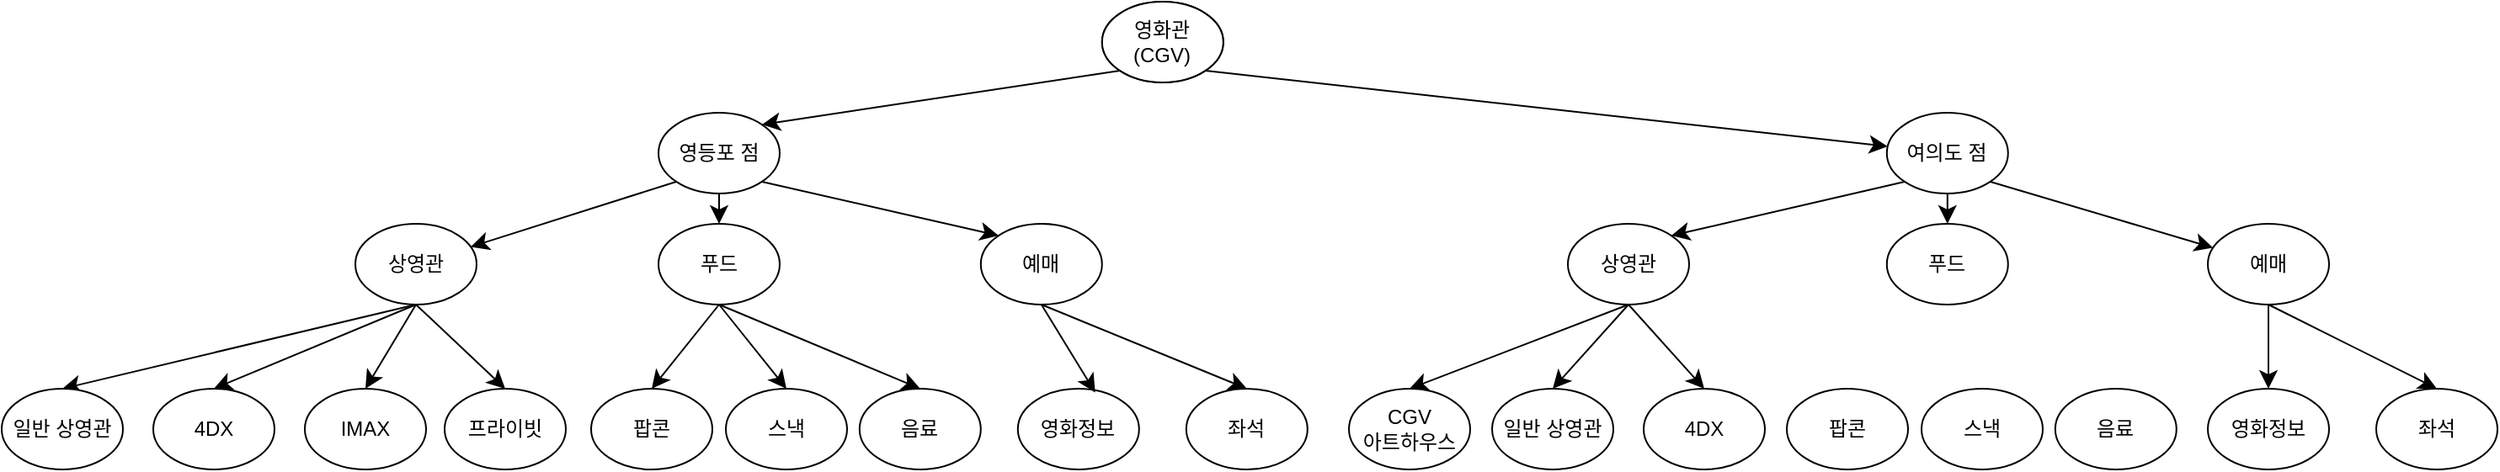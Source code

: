 <mxfile version="26.1.3">
  <diagram id="C5RBs43oDa-KdzZeNtuy" name="Page-1">
    <mxGraphModel dx="2544" dy="1036" grid="1" gridSize="10" guides="1" tooltips="1" connect="1" arrows="1" fold="1" page="1" pageScale="1" pageWidth="827" pageHeight="1169" math="0" shadow="0">
      <root>
        <mxCell id="WIyWlLk6GJQsqaUBKTNV-0" />
        <mxCell id="WIyWlLk6GJQsqaUBKTNV-1" parent="WIyWlLk6GJQsqaUBKTNV-0" />
        <mxCell id="2KHYEN3B9HOBNsR7ACnq-0" value="" style="ellipse;whiteSpace=wrap;html=1;" vertex="1" parent="WIyWlLk6GJQsqaUBKTNV-1">
          <mxGeometry x="-436.6" y="20" width="72" height="48" as="geometry" />
        </mxCell>
        <mxCell id="2KHYEN3B9HOBNsR7ACnq-12" style="edgeStyle=none;curved=1;rounded=0;orthogonalLoop=1;jettySize=auto;html=1;exitX=0;exitY=1;exitDx=0;exitDy=0;entryX=1;entryY=0;entryDx=0;entryDy=0;fontSize=12;startSize=8;endSize=8;" edge="1" parent="WIyWlLk6GJQsqaUBKTNV-1" source="2KHYEN3B9HOBNsR7ACnq-1" target="2KHYEN3B9HOBNsR7ACnq-3">
          <mxGeometry relative="1" as="geometry" />
        </mxCell>
        <mxCell id="2KHYEN3B9HOBNsR7ACnq-13" style="edgeStyle=none;curved=1;rounded=0;orthogonalLoop=1;jettySize=auto;html=1;exitX=1;exitY=1;exitDx=0;exitDy=0;fontSize=12;startSize=8;endSize=8;" edge="1" parent="WIyWlLk6GJQsqaUBKTNV-1" source="2KHYEN3B9HOBNsR7ACnq-1" target="2KHYEN3B9HOBNsR7ACnq-2">
          <mxGeometry relative="1" as="geometry">
            <mxPoint x="-53.367" y="60.715" as="sourcePoint" />
          </mxGeometry>
        </mxCell>
        <mxCell id="2KHYEN3B9HOBNsR7ACnq-1" value="영화관&lt;div&gt;(CGV)&lt;/div&gt;" style="ellipse;whiteSpace=wrap;html=1;" vertex="1" parent="WIyWlLk6GJQsqaUBKTNV-1">
          <mxGeometry x="-436.6" y="20" width="72" height="48" as="geometry" />
        </mxCell>
        <mxCell id="2KHYEN3B9HOBNsR7ACnq-14" style="edgeStyle=none;curved=1;rounded=0;orthogonalLoop=1;jettySize=auto;html=1;exitX=1;exitY=1;exitDx=0;exitDy=0;fontSize=12;startSize=8;endSize=8;" edge="1" parent="WIyWlLk6GJQsqaUBKTNV-1" source="2KHYEN3B9HOBNsR7ACnq-2" target="2KHYEN3B9HOBNsR7ACnq-9">
          <mxGeometry relative="1" as="geometry" />
        </mxCell>
        <mxCell id="2KHYEN3B9HOBNsR7ACnq-15" style="edgeStyle=none;curved=1;rounded=0;orthogonalLoop=1;jettySize=auto;html=1;exitX=0;exitY=1;exitDx=0;exitDy=0;entryX=1;entryY=0;entryDx=0;entryDy=0;fontSize=12;startSize=8;endSize=8;" edge="1" parent="WIyWlLk6GJQsqaUBKTNV-1" source="2KHYEN3B9HOBNsR7ACnq-2" target="2KHYEN3B9HOBNsR7ACnq-7">
          <mxGeometry relative="1" as="geometry" />
        </mxCell>
        <mxCell id="2KHYEN3B9HOBNsR7ACnq-18" style="edgeStyle=none;curved=1;rounded=0;orthogonalLoop=1;jettySize=auto;html=1;exitX=0.5;exitY=1;exitDx=0;exitDy=0;entryX=0.5;entryY=0;entryDx=0;entryDy=0;fontSize=12;startSize=8;endSize=8;" edge="1" parent="WIyWlLk6GJQsqaUBKTNV-1" source="2KHYEN3B9HOBNsR7ACnq-2" target="2KHYEN3B9HOBNsR7ACnq-8">
          <mxGeometry relative="1" as="geometry" />
        </mxCell>
        <mxCell id="2KHYEN3B9HOBNsR7ACnq-2" value="여의도 점" style="ellipse;whiteSpace=wrap;html=1;" vertex="1" parent="WIyWlLk6GJQsqaUBKTNV-1">
          <mxGeometry x="29.4" y="86" width="72" height="48" as="geometry" />
        </mxCell>
        <mxCell id="2KHYEN3B9HOBNsR7ACnq-11" style="edgeStyle=none;curved=1;rounded=0;orthogonalLoop=1;jettySize=auto;html=1;exitX=0;exitY=1;exitDx=0;exitDy=0;fontSize=12;startSize=8;endSize=8;" edge="1" parent="WIyWlLk6GJQsqaUBKTNV-1" source="2KHYEN3B9HOBNsR7ACnq-3" target="2KHYEN3B9HOBNsR7ACnq-4">
          <mxGeometry relative="1" as="geometry" />
        </mxCell>
        <mxCell id="2KHYEN3B9HOBNsR7ACnq-16" style="edgeStyle=none;curved=1;rounded=0;orthogonalLoop=1;jettySize=auto;html=1;exitX=1;exitY=1;exitDx=0;exitDy=0;entryX=0;entryY=0;entryDx=0;entryDy=0;fontSize=12;startSize=8;endSize=8;" edge="1" parent="WIyWlLk6GJQsqaUBKTNV-1" source="2KHYEN3B9HOBNsR7ACnq-3" target="2KHYEN3B9HOBNsR7ACnq-6">
          <mxGeometry relative="1" as="geometry" />
        </mxCell>
        <mxCell id="2KHYEN3B9HOBNsR7ACnq-17" style="edgeStyle=none;curved=1;rounded=0;orthogonalLoop=1;jettySize=auto;html=1;exitX=0.5;exitY=1;exitDx=0;exitDy=0;entryX=0.5;entryY=0;entryDx=0;entryDy=0;fontSize=12;startSize=8;endSize=8;" edge="1" parent="WIyWlLk6GJQsqaUBKTNV-1" source="2KHYEN3B9HOBNsR7ACnq-3" target="2KHYEN3B9HOBNsR7ACnq-5">
          <mxGeometry relative="1" as="geometry" />
        </mxCell>
        <mxCell id="2KHYEN3B9HOBNsR7ACnq-3" value="영등포 점" style="ellipse;whiteSpace=wrap;html=1;" vertex="1" parent="WIyWlLk6GJQsqaUBKTNV-1">
          <mxGeometry x="-700" y="86" width="72" height="48" as="geometry" />
        </mxCell>
        <mxCell id="2KHYEN3B9HOBNsR7ACnq-24" style="edgeStyle=none;curved=1;rounded=0;orthogonalLoop=1;jettySize=auto;html=1;exitX=0.5;exitY=1;exitDx=0;exitDy=0;entryX=0.5;entryY=0;entryDx=0;entryDy=0;fontSize=12;startSize=8;endSize=8;" edge="1" parent="WIyWlLk6GJQsqaUBKTNV-1" source="2KHYEN3B9HOBNsR7ACnq-4" target="2KHYEN3B9HOBNsR7ACnq-22">
          <mxGeometry relative="1" as="geometry" />
        </mxCell>
        <mxCell id="2KHYEN3B9HOBNsR7ACnq-25" style="edgeStyle=none;curved=1;rounded=0;orthogonalLoop=1;jettySize=auto;html=1;exitX=0.5;exitY=1;exitDx=0;exitDy=0;entryX=0.5;entryY=0;entryDx=0;entryDy=0;fontSize=12;startSize=8;endSize=8;" edge="1" parent="WIyWlLk6GJQsqaUBKTNV-1" source="2KHYEN3B9HOBNsR7ACnq-4" target="2KHYEN3B9HOBNsR7ACnq-23">
          <mxGeometry relative="1" as="geometry" />
        </mxCell>
        <mxCell id="2KHYEN3B9HOBNsR7ACnq-26" style="edgeStyle=none;curved=1;rounded=0;orthogonalLoop=1;jettySize=auto;html=1;exitX=0.5;exitY=1;exitDx=0;exitDy=0;entryX=0.5;entryY=0;entryDx=0;entryDy=0;fontSize=12;startSize=8;endSize=8;" edge="1" parent="WIyWlLk6GJQsqaUBKTNV-1" source="2KHYEN3B9HOBNsR7ACnq-4" target="2KHYEN3B9HOBNsR7ACnq-20">
          <mxGeometry relative="1" as="geometry" />
        </mxCell>
        <mxCell id="2KHYEN3B9HOBNsR7ACnq-27" style="edgeStyle=none;curved=1;rounded=0;orthogonalLoop=1;jettySize=auto;html=1;exitX=0.5;exitY=1;exitDx=0;exitDy=0;entryX=0.5;entryY=0;entryDx=0;entryDy=0;fontSize=12;startSize=8;endSize=8;" edge="1" parent="WIyWlLk6GJQsqaUBKTNV-1" source="2KHYEN3B9HOBNsR7ACnq-4" target="2KHYEN3B9HOBNsR7ACnq-21">
          <mxGeometry relative="1" as="geometry" />
        </mxCell>
        <mxCell id="2KHYEN3B9HOBNsR7ACnq-4" value="상영관" style="ellipse;whiteSpace=wrap;html=1;" vertex="1" parent="WIyWlLk6GJQsqaUBKTNV-1">
          <mxGeometry x="-880" y="152" width="72" height="48" as="geometry" />
        </mxCell>
        <mxCell id="2KHYEN3B9HOBNsR7ACnq-49" style="edgeStyle=none;curved=1;rounded=0;orthogonalLoop=1;jettySize=auto;html=1;exitX=0.5;exitY=1;exitDx=0;exitDy=0;entryX=0.5;entryY=0;entryDx=0;entryDy=0;fontSize=12;startSize=8;endSize=8;" edge="1" parent="WIyWlLk6GJQsqaUBKTNV-1" source="2KHYEN3B9HOBNsR7ACnq-5" target="2KHYEN3B9HOBNsR7ACnq-46">
          <mxGeometry relative="1" as="geometry" />
        </mxCell>
        <mxCell id="2KHYEN3B9HOBNsR7ACnq-50" style="edgeStyle=none;curved=1;rounded=0;orthogonalLoop=1;jettySize=auto;html=1;exitX=0.5;exitY=1;exitDx=0;exitDy=0;entryX=0.5;entryY=0;entryDx=0;entryDy=0;fontSize=12;startSize=8;endSize=8;" edge="1" parent="WIyWlLk6GJQsqaUBKTNV-1" source="2KHYEN3B9HOBNsR7ACnq-5" target="2KHYEN3B9HOBNsR7ACnq-47">
          <mxGeometry relative="1" as="geometry" />
        </mxCell>
        <mxCell id="2KHYEN3B9HOBNsR7ACnq-51" style="edgeStyle=none;curved=1;rounded=0;orthogonalLoop=1;jettySize=auto;html=1;exitX=0.5;exitY=1;exitDx=0;exitDy=0;entryX=0.5;entryY=0;entryDx=0;entryDy=0;fontSize=12;startSize=8;endSize=8;" edge="1" parent="WIyWlLk6GJQsqaUBKTNV-1" source="2KHYEN3B9HOBNsR7ACnq-5" target="2KHYEN3B9HOBNsR7ACnq-48">
          <mxGeometry relative="1" as="geometry" />
        </mxCell>
        <mxCell id="2KHYEN3B9HOBNsR7ACnq-5" value="푸드" style="ellipse;whiteSpace=wrap;html=1;" vertex="1" parent="WIyWlLk6GJQsqaUBKTNV-1">
          <mxGeometry x="-700" y="152" width="72" height="48" as="geometry" />
        </mxCell>
        <mxCell id="2KHYEN3B9HOBNsR7ACnq-38" style="edgeStyle=none;curved=1;rounded=0;orthogonalLoop=1;jettySize=auto;html=1;exitX=0.5;exitY=1;exitDx=0;exitDy=0;entryX=0.5;entryY=0;entryDx=0;entryDy=0;fontSize=12;startSize=8;endSize=8;" edge="1" parent="WIyWlLk6GJQsqaUBKTNV-1" source="2KHYEN3B9HOBNsR7ACnq-6" target="2KHYEN3B9HOBNsR7ACnq-37">
          <mxGeometry relative="1" as="geometry" />
        </mxCell>
        <mxCell id="2KHYEN3B9HOBNsR7ACnq-6" value="예매" style="ellipse;whiteSpace=wrap;html=1;" vertex="1" parent="WIyWlLk6GJQsqaUBKTNV-1">
          <mxGeometry x="-508.6" y="152" width="72" height="48" as="geometry" />
        </mxCell>
        <mxCell id="2KHYEN3B9HOBNsR7ACnq-34" style="edgeStyle=none;curved=1;rounded=0;orthogonalLoop=1;jettySize=auto;html=1;exitX=0.5;exitY=1;exitDx=0;exitDy=0;entryX=0.5;entryY=0;entryDx=0;entryDy=0;fontSize=12;startSize=8;endSize=8;" edge="1" parent="WIyWlLk6GJQsqaUBKTNV-1" source="2KHYEN3B9HOBNsR7ACnq-7" target="2KHYEN3B9HOBNsR7ACnq-28">
          <mxGeometry relative="1" as="geometry" />
        </mxCell>
        <mxCell id="2KHYEN3B9HOBNsR7ACnq-35" style="edgeStyle=none;curved=1;rounded=0;orthogonalLoop=1;jettySize=auto;html=1;exitX=0.5;exitY=1;exitDx=0;exitDy=0;entryX=0.5;entryY=0;entryDx=0;entryDy=0;fontSize=12;startSize=8;endSize=8;" edge="1" parent="WIyWlLk6GJQsqaUBKTNV-1" source="2KHYEN3B9HOBNsR7ACnq-7" target="2KHYEN3B9HOBNsR7ACnq-29">
          <mxGeometry relative="1" as="geometry" />
        </mxCell>
        <mxCell id="2KHYEN3B9HOBNsR7ACnq-45" style="edgeStyle=none;curved=1;rounded=0;orthogonalLoop=1;jettySize=auto;html=1;exitX=0.5;exitY=1;exitDx=0;exitDy=0;entryX=0.5;entryY=0;entryDx=0;entryDy=0;fontSize=12;startSize=8;endSize=8;" edge="1" parent="WIyWlLk6GJQsqaUBKTNV-1" source="2KHYEN3B9HOBNsR7ACnq-7" target="2KHYEN3B9HOBNsR7ACnq-44">
          <mxGeometry relative="1" as="geometry" />
        </mxCell>
        <mxCell id="2KHYEN3B9HOBNsR7ACnq-7" value="상영관" style="ellipse;whiteSpace=wrap;html=1;" vertex="1" parent="WIyWlLk6GJQsqaUBKTNV-1">
          <mxGeometry x="-160.0" y="152" width="72" height="48" as="geometry" />
        </mxCell>
        <mxCell id="2KHYEN3B9HOBNsR7ACnq-8" value="푸드" style="ellipse;whiteSpace=wrap;html=1;" vertex="1" parent="WIyWlLk6GJQsqaUBKTNV-1">
          <mxGeometry x="29.4" y="152" width="72" height="48" as="geometry" />
        </mxCell>
        <mxCell id="2KHYEN3B9HOBNsR7ACnq-42" style="edgeStyle=none;curved=1;rounded=0;orthogonalLoop=1;jettySize=auto;html=1;exitX=0.5;exitY=1;exitDx=0;exitDy=0;entryX=0.5;entryY=0;entryDx=0;entryDy=0;fontSize=12;startSize=8;endSize=8;" edge="1" parent="WIyWlLk6GJQsqaUBKTNV-1" source="2KHYEN3B9HOBNsR7ACnq-9" target="2KHYEN3B9HOBNsR7ACnq-41">
          <mxGeometry relative="1" as="geometry" />
        </mxCell>
        <mxCell id="2KHYEN3B9HOBNsR7ACnq-43" style="edgeStyle=none;curved=1;rounded=0;orthogonalLoop=1;jettySize=auto;html=1;exitX=0.5;exitY=1;exitDx=0;exitDy=0;entryX=0.5;entryY=0;entryDx=0;entryDy=0;fontSize=12;startSize=8;endSize=8;" edge="1" parent="WIyWlLk6GJQsqaUBKTNV-1" source="2KHYEN3B9HOBNsR7ACnq-9" target="2KHYEN3B9HOBNsR7ACnq-40">
          <mxGeometry relative="1" as="geometry" />
        </mxCell>
        <mxCell id="2KHYEN3B9HOBNsR7ACnq-9" value="예매" style="ellipse;whiteSpace=wrap;html=1;" vertex="1" parent="WIyWlLk6GJQsqaUBKTNV-1">
          <mxGeometry x="220.0" y="152" width="72" height="48" as="geometry" />
        </mxCell>
        <mxCell id="2KHYEN3B9HOBNsR7ACnq-20" value="4DX" style="ellipse;whiteSpace=wrap;html=1;" vertex="1" parent="WIyWlLk6GJQsqaUBKTNV-1">
          <mxGeometry x="-1000" y="250" width="72" height="48" as="geometry" />
        </mxCell>
        <mxCell id="2KHYEN3B9HOBNsR7ACnq-21" value="일반 상영관" style="ellipse;whiteSpace=wrap;html=1;" vertex="1" parent="WIyWlLk6GJQsqaUBKTNV-1">
          <mxGeometry x="-1090" y="250" width="72" height="48" as="geometry" />
        </mxCell>
        <mxCell id="2KHYEN3B9HOBNsR7ACnq-22" value="프라이빗" style="ellipse;whiteSpace=wrap;html=1;" vertex="1" parent="WIyWlLk6GJQsqaUBKTNV-1">
          <mxGeometry x="-827" y="250" width="72" height="48" as="geometry" />
        </mxCell>
        <mxCell id="2KHYEN3B9HOBNsR7ACnq-23" value="IMAX" style="ellipse;whiteSpace=wrap;html=1;" vertex="1" parent="WIyWlLk6GJQsqaUBKTNV-1">
          <mxGeometry x="-910" y="250" width="72" height="48" as="geometry" />
        </mxCell>
        <mxCell id="2KHYEN3B9HOBNsR7ACnq-28" value="4DX" style="ellipse;whiteSpace=wrap;html=1;" vertex="1" parent="WIyWlLk6GJQsqaUBKTNV-1">
          <mxGeometry x="-115" y="250" width="72" height="48" as="geometry" />
        </mxCell>
        <mxCell id="2KHYEN3B9HOBNsR7ACnq-29" value="일반 상영관" style="ellipse;whiteSpace=wrap;html=1;" vertex="1" parent="WIyWlLk6GJQsqaUBKTNV-1">
          <mxGeometry x="-205" y="250" width="72" height="48" as="geometry" />
        </mxCell>
        <mxCell id="2KHYEN3B9HOBNsR7ACnq-36" value="영화정보" style="ellipse;whiteSpace=wrap;html=1;" vertex="1" parent="WIyWlLk6GJQsqaUBKTNV-1">
          <mxGeometry x="-486.6" y="250" width="72" height="48" as="geometry" />
        </mxCell>
        <mxCell id="2KHYEN3B9HOBNsR7ACnq-37" value="좌석" style="ellipse;whiteSpace=wrap;html=1;" vertex="1" parent="WIyWlLk6GJQsqaUBKTNV-1">
          <mxGeometry x="-386.6" y="250" width="72" height="48" as="geometry" />
        </mxCell>
        <mxCell id="2KHYEN3B9HOBNsR7ACnq-39" style="edgeStyle=none;curved=1;rounded=0;orthogonalLoop=1;jettySize=auto;html=1;exitX=0.5;exitY=1;exitDx=0;exitDy=0;entryX=0.638;entryY=0.047;entryDx=0;entryDy=0;entryPerimeter=0;fontSize=12;startSize=8;endSize=8;" edge="1" parent="WIyWlLk6GJQsqaUBKTNV-1" source="2KHYEN3B9HOBNsR7ACnq-6" target="2KHYEN3B9HOBNsR7ACnq-36">
          <mxGeometry relative="1" as="geometry" />
        </mxCell>
        <mxCell id="2KHYEN3B9HOBNsR7ACnq-40" value="영화정보" style="ellipse;whiteSpace=wrap;html=1;" vertex="1" parent="WIyWlLk6GJQsqaUBKTNV-1">
          <mxGeometry x="220" y="250" width="72" height="48" as="geometry" />
        </mxCell>
        <mxCell id="2KHYEN3B9HOBNsR7ACnq-41" value="좌석" style="ellipse;whiteSpace=wrap;html=1;" vertex="1" parent="WIyWlLk6GJQsqaUBKTNV-1">
          <mxGeometry x="320" y="250" width="72" height="48" as="geometry" />
        </mxCell>
        <mxCell id="2KHYEN3B9HOBNsR7ACnq-44" value="CGV&lt;div&gt;아트하우스&lt;/div&gt;" style="ellipse;whiteSpace=wrap;html=1;" vertex="1" parent="WIyWlLk6GJQsqaUBKTNV-1">
          <mxGeometry x="-290" y="250" width="72" height="48" as="geometry" />
        </mxCell>
        <mxCell id="2KHYEN3B9HOBNsR7ACnq-46" value="팝콘" style="ellipse;whiteSpace=wrap;html=1;" vertex="1" parent="WIyWlLk6GJQsqaUBKTNV-1">
          <mxGeometry x="-740" y="250" width="72" height="48" as="geometry" />
        </mxCell>
        <mxCell id="2KHYEN3B9HOBNsR7ACnq-47" value="스낵" style="ellipse;whiteSpace=wrap;html=1;" vertex="1" parent="WIyWlLk6GJQsqaUBKTNV-1">
          <mxGeometry x="-660" y="250" width="72" height="48" as="geometry" />
        </mxCell>
        <mxCell id="2KHYEN3B9HOBNsR7ACnq-48" value="음료" style="ellipse;whiteSpace=wrap;html=1;" vertex="1" parent="WIyWlLk6GJQsqaUBKTNV-1">
          <mxGeometry x="-580.6" y="250" width="72" height="48" as="geometry" />
        </mxCell>
        <mxCell id="2KHYEN3B9HOBNsR7ACnq-52" value="팝콘" style="ellipse;whiteSpace=wrap;html=1;" vertex="1" parent="WIyWlLk6GJQsqaUBKTNV-1">
          <mxGeometry x="-30" y="250" width="72" height="48" as="geometry" />
        </mxCell>
        <mxCell id="2KHYEN3B9HOBNsR7ACnq-53" value="스낵" style="ellipse;whiteSpace=wrap;html=1;" vertex="1" parent="WIyWlLk6GJQsqaUBKTNV-1">
          <mxGeometry x="50" y="250" width="72" height="48" as="geometry" />
        </mxCell>
        <mxCell id="2KHYEN3B9HOBNsR7ACnq-54" value="음료" style="ellipse;whiteSpace=wrap;html=1;" vertex="1" parent="WIyWlLk6GJQsqaUBKTNV-1">
          <mxGeometry x="129.4" y="250" width="72" height="48" as="geometry" />
        </mxCell>
      </root>
    </mxGraphModel>
  </diagram>
</mxfile>
